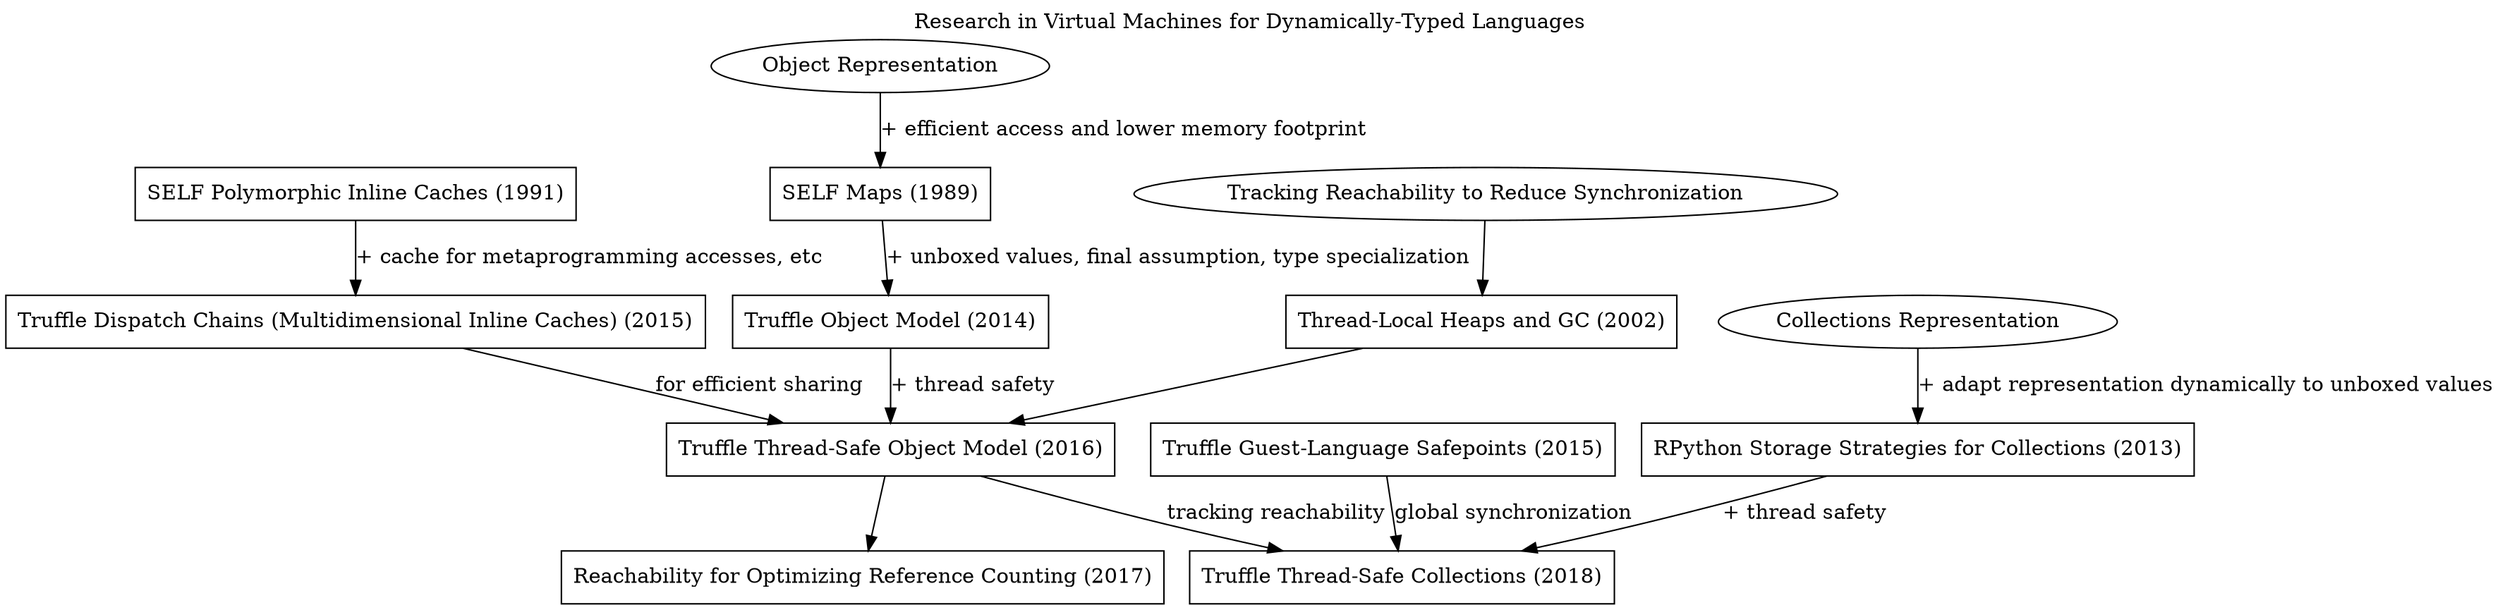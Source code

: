 digraph G {
  label = "Research in Virtual Machines for Dynamically-Typed Languages"
  labelloc = "t"
  node [shape = "box"]

  pic [label = "SELF Polymorphic Inline Caches (1991)"]
  mpic [label = "Truffle Dispatch Chains (Multidimensional Inline Caches) (2015)"]

  om [label = "Object Representation", shape="oval"]
  maps [label = "SELF Maps (1989)"]
  tosm [label = "Truffle Object Model (2014)"]
  tso [label = "Truffle Thread-Safe Object Model (2016)"]

  glsp [label = "Truffle Guest-Language Safepoints (2015)"]

  collections [label = "Collections Representation", shape="oval"]
  ss [label = "RPython Storage Strategies for Collections (2013)"]
  tsc [label = "Truffle Thread-Safe Collections (2018)"]

  reachability [label = "Tracking Reachability to Reduce Synchronization", shape="oval"]
  domani [label = "Thread-Local Heaps and GC (2002)"]
  rarc [label = "Reachability for Optimizing Reference Counting (2017)"]

  # Edges
  pic -> mpic [label = "+ cache for metaprogramming accesses, etc"]
  mpic -> tso [label = "for efficient sharing"]

  om -> maps [label = "+ efficient access and lower memory footprint"]
  maps -> tosm [label = "+ unboxed values, final assumption, type specialization"]
  tosm -> tso [label = "+ thread safety"]
  tso -> rarc

  reachability -> domani
  domani -> tso

  tso -> tsc [label = "tracking reachability"]
  glsp -> tsc [label = "global synchronization"]
  collections -> ss [label = "+ adapt representation dynamically to unboxed values"]
  ss -> tsc [label = "+ thread safety"]
}

